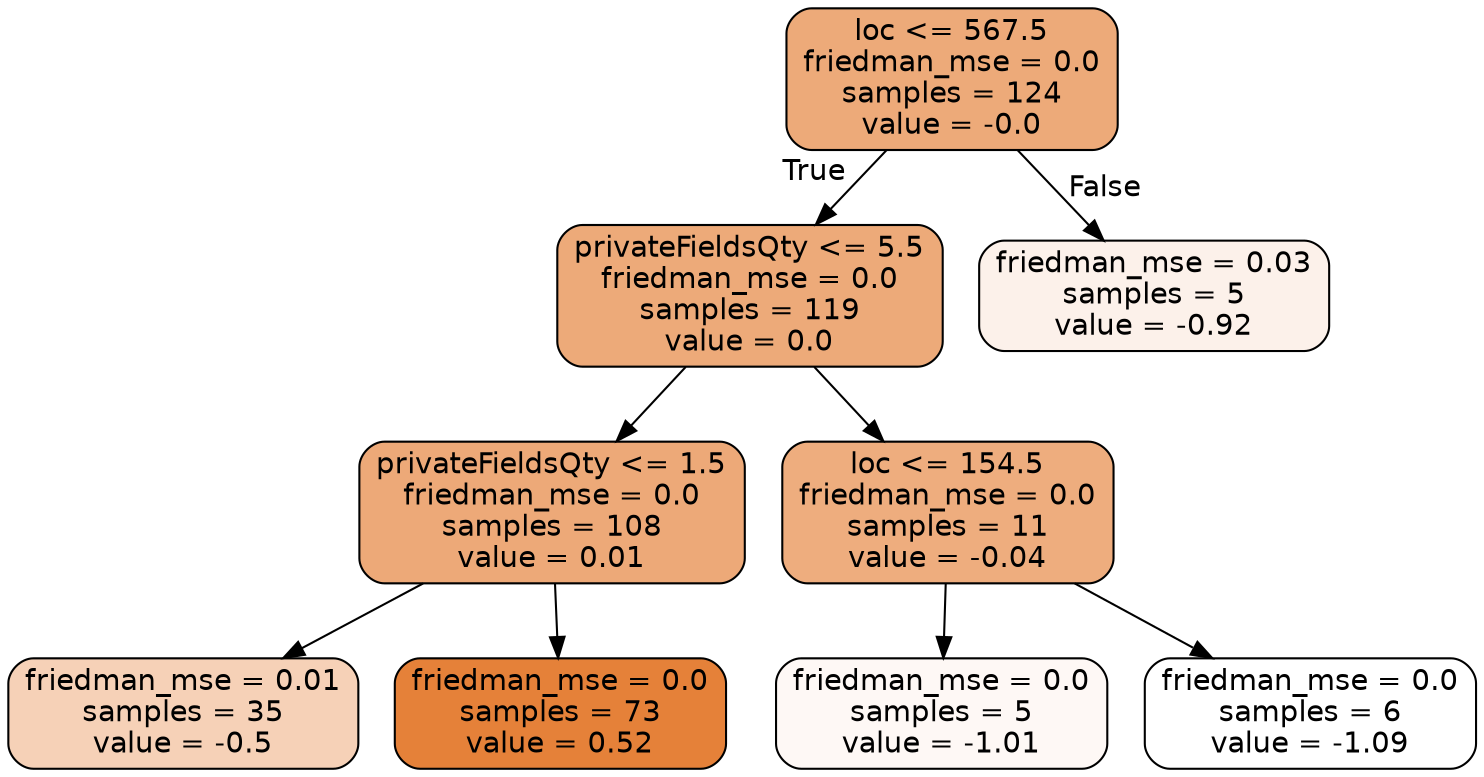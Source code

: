 digraph Tree {
node [shape=box, style="filled, rounded", color="black", fontname="helvetica"] ;
edge [fontname="helvetica"] ;
0 [label="loc <= 567.5\nfriedman_mse = 0.0\nsamples = 124\nvalue = -0.0", fillcolor="#edaa79"] ;
1 [label="privateFieldsQty <= 5.5\nfriedman_mse = 0.0\nsamples = 119\nvalue = 0.0", fillcolor="#edaa79"] ;
0 -> 1 [labeldistance=2.5, labelangle=45, headlabel="True"] ;
3 [label="privateFieldsQty <= 1.5\nfriedman_mse = 0.0\nsamples = 108\nvalue = 0.01", fillcolor="#eda978"] ;
1 -> 3 ;
5 [label="friedman_mse = 0.01\nsamples = 35\nvalue = -0.5", fillcolor="#f6d1b7"] ;
3 -> 5 ;
6 [label="friedman_mse = 0.0\nsamples = 73\nvalue = 0.52", fillcolor="#e58139"] ;
3 -> 6 ;
4 [label="loc <= 154.5\nfriedman_mse = 0.0\nsamples = 11\nvalue = -0.04", fillcolor="#eead7e"] ;
1 -> 4 ;
7 [label="friedman_mse = 0.0\nsamples = 5\nvalue = -1.01", fillcolor="#fef8f5"] ;
4 -> 7 ;
8 [label="friedman_mse = 0.0\nsamples = 6\nvalue = -1.09", fillcolor="#ffffff"] ;
4 -> 8 ;
2 [label="friedman_mse = 0.03\nsamples = 5\nvalue = -0.92", fillcolor="#fcf1ea"] ;
0 -> 2 [labeldistance=2.5, labelangle=-45, headlabel="False"] ;
}